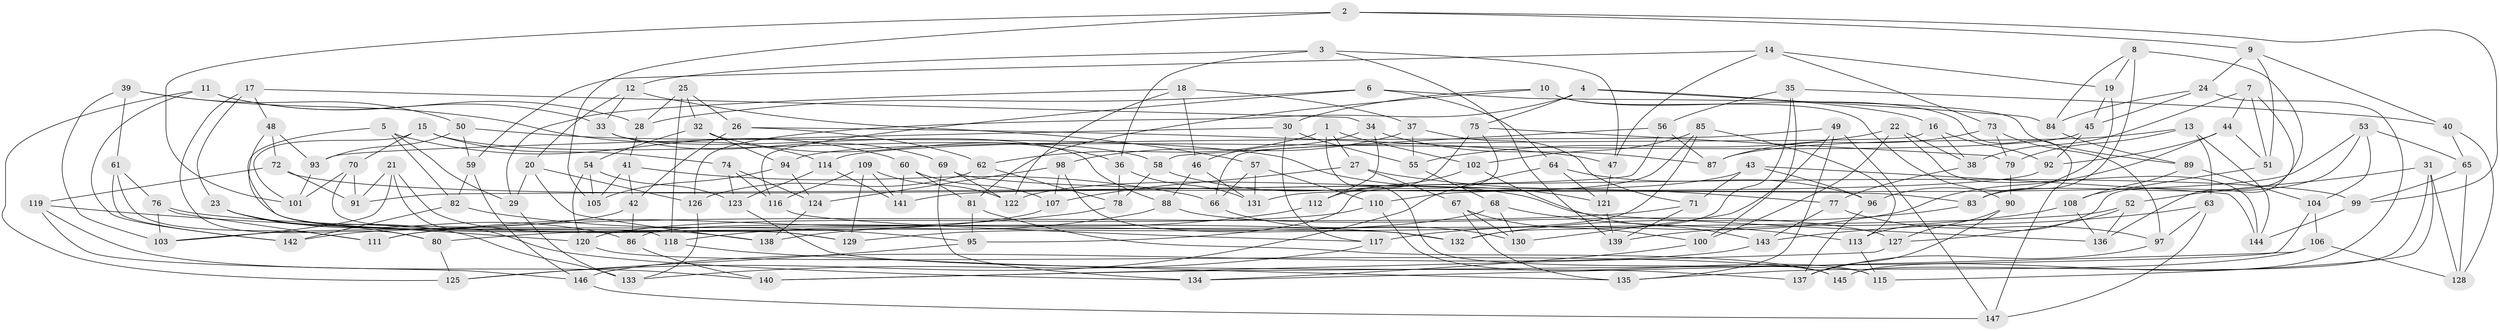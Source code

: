 // Generated by graph-tools (version 1.1) at 2025/37/03/09/25 02:37:47]
// undirected, 147 vertices, 294 edges
graph export_dot {
graph [start="1"]
  node [color=gray90,style=filled];
  1;
  2;
  3;
  4;
  5;
  6;
  7;
  8;
  9;
  10;
  11;
  12;
  13;
  14;
  15;
  16;
  17;
  18;
  19;
  20;
  21;
  22;
  23;
  24;
  25;
  26;
  27;
  28;
  29;
  30;
  31;
  32;
  33;
  34;
  35;
  36;
  37;
  38;
  39;
  40;
  41;
  42;
  43;
  44;
  45;
  46;
  47;
  48;
  49;
  50;
  51;
  52;
  53;
  54;
  55;
  56;
  57;
  58;
  59;
  60;
  61;
  62;
  63;
  64;
  65;
  66;
  67;
  68;
  69;
  70;
  71;
  72;
  73;
  74;
  75;
  76;
  77;
  78;
  79;
  80;
  81;
  82;
  83;
  84;
  85;
  86;
  87;
  88;
  89;
  90;
  91;
  92;
  93;
  94;
  95;
  96;
  97;
  98;
  99;
  100;
  101;
  102;
  103;
  104;
  105;
  106;
  107;
  108;
  109;
  110;
  111;
  112;
  113;
  114;
  115;
  116;
  117;
  118;
  119;
  120;
  121;
  122;
  123;
  124;
  125;
  126;
  127;
  128;
  129;
  130;
  131;
  132;
  133;
  134;
  135;
  136;
  137;
  138;
  139;
  140;
  141;
  142;
  143;
  144;
  145;
  146;
  147;
  1 -- 102;
  1 -- 62;
  1 -- 27;
  1 -- 115;
  2 -- 99;
  2 -- 105;
  2 -- 9;
  2 -- 101;
  3 -- 139;
  3 -- 36;
  3 -- 47;
  3 -- 12;
  4 -- 16;
  4 -- 84;
  4 -- 126;
  4 -- 75;
  5 -- 138;
  5 -- 60;
  5 -- 82;
  5 -- 29;
  6 -- 28;
  6 -- 89;
  6 -- 64;
  6 -- 116;
  7 -- 44;
  7 -- 51;
  7 -- 136;
  7 -- 38;
  8 -- 84;
  8 -- 83;
  8 -- 113;
  8 -- 19;
  9 -- 40;
  9 -- 51;
  9 -- 24;
  10 -- 90;
  10 -- 81;
  10 -- 147;
  10 -- 30;
  11 -- 28;
  11 -- 33;
  11 -- 142;
  11 -- 125;
  12 -- 33;
  12 -- 57;
  12 -- 20;
  13 -- 144;
  13 -- 63;
  13 -- 87;
  13 -- 79;
  14 -- 19;
  14 -- 59;
  14 -- 47;
  14 -- 73;
  15 -- 101;
  15 -- 74;
  15 -- 70;
  15 -- 58;
  16 -- 38;
  16 -- 66;
  16 -- 92;
  17 -- 23;
  17 -- 34;
  17 -- 48;
  17 -- 80;
  18 -- 46;
  18 -- 29;
  18 -- 122;
  18 -- 37;
  19 -- 96;
  19 -- 45;
  20 -- 29;
  20 -- 126;
  20 -- 138;
  21 -- 129;
  21 -- 134;
  21 -- 103;
  21 -- 91;
  22 -- 55;
  22 -- 38;
  22 -- 100;
  22 -- 144;
  23 -- 86;
  23 -- 133;
  23 -- 80;
  24 -- 45;
  24 -- 145;
  24 -- 84;
  25 -- 26;
  25 -- 28;
  25 -- 118;
  25 -- 32;
  26 -- 62;
  26 -- 42;
  26 -- 47;
  27 -- 67;
  27 -- 77;
  27 -- 107;
  28 -- 41;
  29 -- 133;
  30 -- 55;
  30 -- 93;
  30 -- 117;
  31 -- 115;
  31 -- 128;
  31 -- 52;
  31 -- 145;
  32 -- 94;
  32 -- 36;
  32 -- 54;
  33 -- 88;
  33 -- 69;
  34 -- 112;
  34 -- 87;
  34 -- 46;
  35 -- 40;
  35 -- 132;
  35 -- 56;
  35 -- 100;
  36 -- 78;
  36 -- 131;
  37 -- 98;
  37 -- 55;
  37 -- 71;
  38 -- 77;
  39 -- 61;
  39 -- 114;
  39 -- 103;
  39 -- 50;
  40 -- 128;
  40 -- 65;
  41 -- 42;
  41 -- 105;
  41 -- 66;
  42 -- 103;
  42 -- 86;
  43 -- 122;
  43 -- 96;
  43 -- 71;
  43 -- 144;
  44 -- 92;
  44 -- 117;
  44 -- 51;
  45 -- 92;
  45 -- 94;
  46 -- 131;
  46 -- 88;
  47 -- 121;
  48 -- 129;
  48 -- 93;
  48 -- 72;
  49 -- 114;
  49 -- 130;
  49 -- 147;
  49 -- 135;
  50 -- 121;
  50 -- 93;
  50 -- 59;
  51 -- 108;
  52 -- 136;
  52 -- 80;
  52 -- 127;
  53 -- 65;
  53 -- 131;
  53 -- 104;
  53 -- 83;
  54 -- 123;
  54 -- 105;
  54 -- 120;
  55 -- 68;
  56 -- 87;
  56 -- 91;
  56 -- 58;
  57 -- 131;
  57 -- 66;
  57 -- 110;
  58 -- 78;
  58 -- 136;
  59 -- 82;
  59 -- 146;
  60 -- 141;
  60 -- 107;
  60 -- 81;
  61 -- 76;
  61 -- 111;
  61 -- 142;
  62 -- 78;
  62 -- 126;
  63 -- 143;
  63 -- 147;
  63 -- 97;
  64 -- 96;
  64 -- 121;
  64 -- 125;
  65 -- 99;
  65 -- 128;
  66 -- 130;
  67 -- 100;
  67 -- 135;
  67 -- 130;
  68 -- 129;
  68 -- 130;
  68 -- 113;
  69 -- 122;
  69 -- 134;
  69 -- 83;
  70 -- 91;
  70 -- 118;
  70 -- 101;
  71 -- 139;
  71 -- 111;
  72 -- 119;
  72 -- 99;
  72 -- 91;
  73 -- 79;
  73 -- 87;
  73 -- 97;
  74 -- 123;
  74 -- 124;
  74 -- 116;
  75 -- 79;
  75 -- 95;
  75 -- 112;
  76 -- 111;
  76 -- 103;
  76 -- 132;
  77 -- 143;
  77 -- 97;
  78 -- 111;
  79 -- 90;
  80 -- 125;
  81 -- 145;
  81 -- 95;
  82 -- 95;
  82 -- 142;
  83 -- 132;
  84 -- 89;
  85 -- 86;
  85 -- 102;
  85 -- 113;
  85 -- 110;
  86 -- 140;
  88 -- 118;
  88 -- 127;
  89 -- 108;
  89 -- 104;
  90 -- 137;
  90 -- 127;
  92 -- 141;
  93 -- 101;
  94 -- 124;
  94 -- 105;
  95 -- 125;
  96 -- 137;
  97 -- 137;
  98 -- 107;
  98 -- 132;
  98 -- 124;
  99 -- 144;
  100 -- 134;
  102 -- 112;
  102 -- 143;
  104 -- 106;
  104 -- 140;
  106 -- 134;
  106 -- 135;
  106 -- 128;
  107 -- 142;
  108 -- 139;
  108 -- 136;
  109 -- 122;
  109 -- 141;
  109 -- 129;
  109 -- 116;
  110 -- 115;
  110 -- 120;
  112 -- 138;
  113 -- 115;
  114 -- 123;
  114 -- 141;
  116 -- 117;
  117 -- 133;
  118 -- 135;
  119 -- 146;
  119 -- 120;
  119 -- 140;
  120 -- 145;
  121 -- 139;
  123 -- 137;
  124 -- 138;
  126 -- 133;
  127 -- 140;
  143 -- 146;
  146 -- 147;
}
